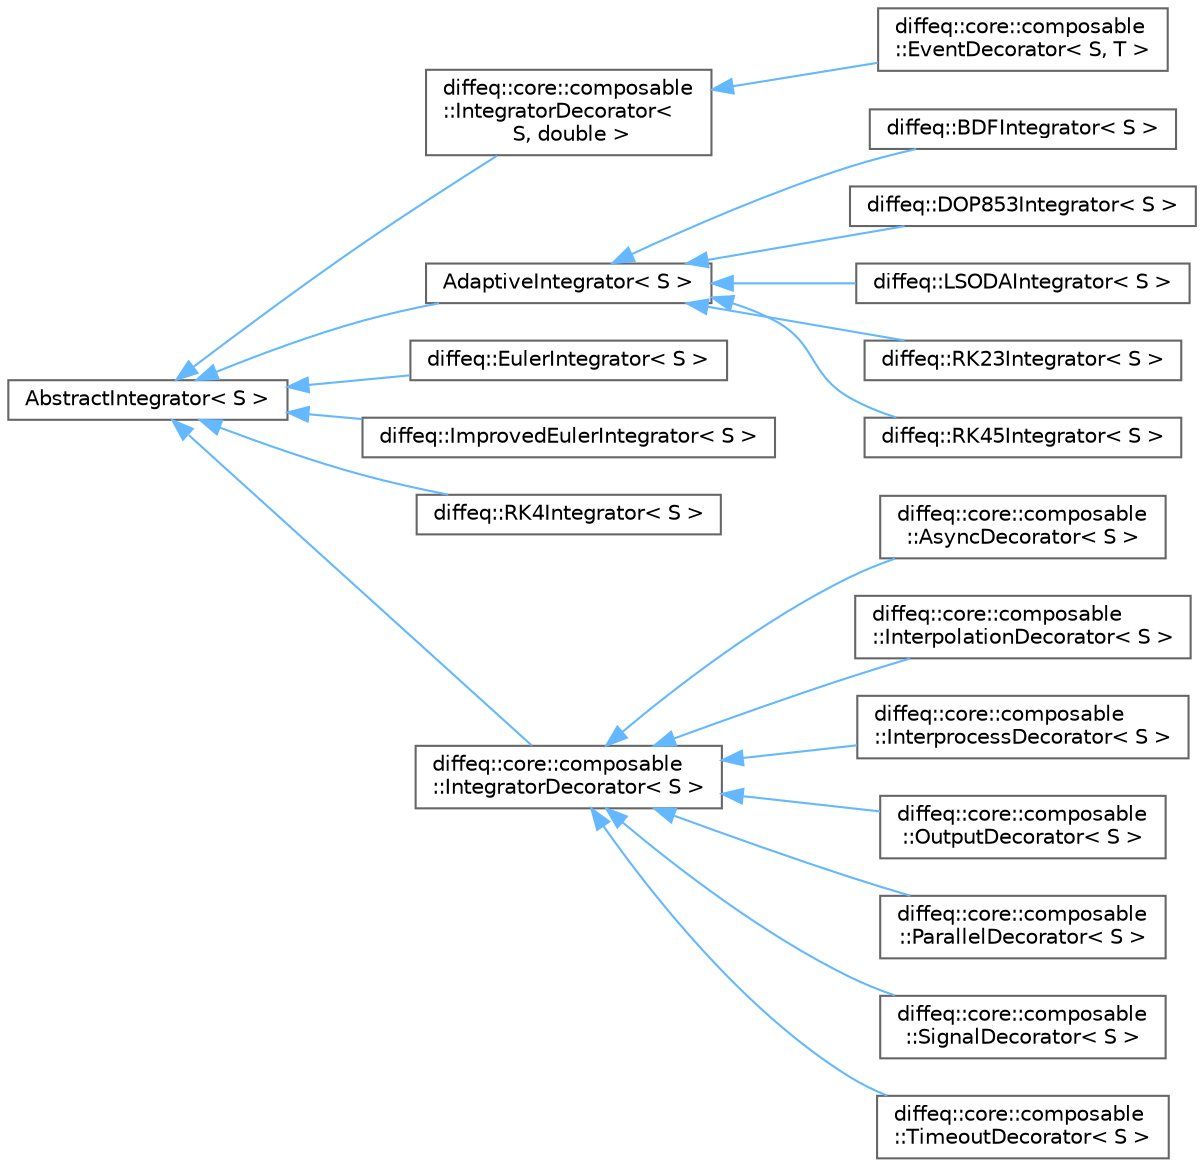 digraph "Graphical Class Hierarchy"
{
 // LATEX_PDF_SIZE
  bgcolor="transparent";
  edge [fontname=Helvetica,fontsize=10,labelfontname=Helvetica,labelfontsize=10];
  node [fontname=Helvetica,fontsize=10,shape=box,height=0.2,width=0.4];
  rankdir="LR";
  Node0 [id="Node000000",label="AbstractIntegrator\< S \>",height=0.2,width=0.4,color="grey40", fillcolor="white", style="filled",URL="$class_abstract_integrator.html",tooltip=" "];
  Node0 -> Node1 [id="edge1_Node000000_Node000001",dir="back",color="steelblue1",style="solid",tooltip=" "];
  Node1 [id="Node000001",label="diffeq::core::composable\l::IntegratorDecorator\<\l S, double \>",height=0.2,width=0.4,color="grey40", fillcolor="white", style="filled",URL="$classdiffeq_1_1core_1_1composable_1_1_integrator_decorator.html",tooltip=" "];
  Node1 -> Node2 [id="edge2_Node000001_Node000002",dir="back",color="steelblue1",style="solid",tooltip=" "];
  Node2 [id="Node000002",label="diffeq::core::composable\l::EventDecorator\< S, T \>",height=0.2,width=0.4,color="grey40", fillcolor="white", style="filled",URL="$classdiffeq_1_1core_1_1composable_1_1_event_decorator.html",tooltip="Event decorator - adds event-driven feedback capabilities to any integrator."];
  Node0 -> Node3 [id="edge3_Node000000_Node000003",dir="back",color="steelblue1",style="solid",tooltip=" "];
  Node3 [id="Node000003",label="AdaptiveIntegrator\< S \>",height=0.2,width=0.4,color="grey40", fillcolor="white", style="filled",URL="$class_adaptive_integrator.html",tooltip=" "];
  Node3 -> Node4 [id="edge4_Node000003_Node000004",dir="back",color="steelblue1",style="solid",tooltip=" "];
  Node4 [id="Node000004",label="diffeq::BDFIntegrator\< S \>",height=0.2,width=0.4,color="grey40", fillcolor="white", style="filled",URL="$classdiffeq_1_1_b_d_f_integrator.html",tooltip="BDF (Backward Differentiation Formula) integrator."];
  Node3 -> Node5 [id="edge5_Node000003_Node000005",dir="back",color="steelblue1",style="solid",tooltip=" "];
  Node5 [id="Node000005",label="diffeq::DOP853Integrator\< S \>",height=0.2,width=0.4,color="grey40", fillcolor="white", style="filled",URL="$classdiffeq_1_1_d_o_p853_integrator.html",tooltip="DOP853 (Dormand-Prince 8(5,3)) adaptive integrator."];
  Node3 -> Node6 [id="edge6_Node000003_Node000006",dir="back",color="steelblue1",style="solid",tooltip=" "];
  Node6 [id="Node000006",label="diffeq::LSODAIntegrator\< S \>",height=0.2,width=0.4,color="grey40", fillcolor="white", style="filled",URL="$classdiffeq_1_1_l_s_o_d_a_integrator.html",tooltip="LSODA integrator - automatically switches between stiff and non-stiff methods."];
  Node3 -> Node7 [id="edge7_Node000003_Node000007",dir="back",color="steelblue1",style="solid",tooltip=" "];
  Node7 [id="Node000007",label="diffeq::RK23Integrator\< S \>",height=0.2,width=0.4,color="grey40", fillcolor="white", style="filled",URL="$classdiffeq_1_1_r_k23_integrator.html",tooltip="RK23 (Bogacki-Shampine) adaptive integrator."];
  Node3 -> Node8 [id="edge8_Node000003_Node000008",dir="back",color="steelblue1",style="solid",tooltip=" "];
  Node8 [id="Node000008",label="diffeq::RK45Integrator\< S \>",height=0.2,width=0.4,color="grey40", fillcolor="white", style="filled",URL="$classdiffeq_1_1_r_k45_integrator.html",tooltip="RK45 (Runge-Kutta-Fehlberg 4(5)) adaptive integrator."];
  Node0 -> Node9 [id="edge9_Node000000_Node000009",dir="back",color="steelblue1",style="solid",tooltip=" "];
  Node9 [id="Node000009",label="diffeq::EulerIntegrator\< S \>",height=0.2,width=0.4,color="grey40", fillcolor="white", style="filled",URL="$classdiffeq_1_1_euler_integrator.html",tooltip="Forward Euler integrator."];
  Node0 -> Node10 [id="edge10_Node000000_Node000010",dir="back",color="steelblue1",style="solid",tooltip=" "];
  Node10 [id="Node000010",label="diffeq::ImprovedEulerIntegrator\< S \>",height=0.2,width=0.4,color="grey40", fillcolor="white", style="filled",URL="$classdiffeq_1_1_improved_euler_integrator.html",tooltip="Improved Euler (Heun's method) integrator."];
  Node0 -> Node11 [id="edge11_Node000000_Node000011",dir="back",color="steelblue1",style="solid",tooltip=" "];
  Node11 [id="Node000011",label="diffeq::RK4Integrator\< S \>",height=0.2,width=0.4,color="grey40", fillcolor="white", style="filled",URL="$classdiffeq_1_1_r_k4_integrator.html",tooltip="Classical 4th-order Runge-Kutta integrator."];
  Node0 -> Node12 [id="edge12_Node000000_Node000012",dir="back",color="steelblue1",style="solid",tooltip=" "];
  Node12 [id="Node000012",label="diffeq::core::composable\l::IntegratorDecorator\< S \>",height=0.2,width=0.4,color="grey40", fillcolor="white", style="filled",URL="$classdiffeq_1_1core_1_1composable_1_1_integrator_decorator.html",tooltip="Base decorator interface for integrator enhancements."];
  Node12 -> Node13 [id="edge13_Node000012_Node000013",dir="back",color="steelblue1",style="solid",tooltip=" "];
  Node13 [id="Node000013",label="diffeq::core::composable\l::AsyncDecorator\< S \>",height=0.2,width=0.4,color="grey40", fillcolor="white", style="filled",URL="$classdiffeq_1_1core_1_1composable_1_1_async_decorator.html",tooltip="Async execution decorator - adds async capabilities to any integrator."];
  Node12 -> Node14 [id="edge14_Node000012_Node000014",dir="back",color="steelblue1",style="solid",tooltip=" "];
  Node14 [id="Node000014",label="diffeq::core::composable\l::InterpolationDecorator\< S \>",height=0.2,width=0.4,color="grey40", fillcolor="white", style="filled",URL="$classdiffeq_1_1core_1_1composable_1_1_interpolation_decorator.html",tooltip="Interpolation decorator - adds dense output capabilities to any integrator."];
  Node12 -> Node15 [id="edge15_Node000012_Node000015",dir="back",color="steelblue1",style="solid",tooltip=" "];
  Node15 [id="Node000015",label="diffeq::core::composable\l::InterprocessDecorator\< S \>",height=0.2,width=0.4,color="grey40", fillcolor="white", style="filled",URL="$classdiffeq_1_1core_1_1composable_1_1_interprocess_decorator.html",tooltip="Interprocess communication decorator."];
  Node12 -> Node16 [id="edge16_Node000012_Node000016",dir="back",color="steelblue1",style="solid",tooltip=" "];
  Node16 [id="Node000016",label="diffeq::core::composable\l::OutputDecorator\< S \>",height=0.2,width=0.4,color="grey40", fillcolor="white", style="filled",URL="$classdiffeq_1_1core_1_1composable_1_1_output_decorator.html",tooltip="Output decorator - adds configurable output to any integrator."];
  Node12 -> Node17 [id="edge17_Node000012_Node000017",dir="back",color="steelblue1",style="solid",tooltip=" "];
  Node17 [id="Node000017",label="diffeq::core::composable\l::ParallelDecorator\< S \>",height=0.2,width=0.4,color="grey40", fillcolor="white", style="filled",URL="$classdiffeq_1_1core_1_1composable_1_1_parallel_decorator.html",tooltip="Parallel execution decorator - adds batch processing to any integrator."];
  Node12 -> Node18 [id="edge18_Node000012_Node000018",dir="back",color="steelblue1",style="solid",tooltip=" "];
  Node18 [id="Node000018",label="diffeq::core::composable\l::SignalDecorator\< S \>",height=0.2,width=0.4,color="grey40", fillcolor="white", style="filled",URL="$classdiffeq_1_1core_1_1composable_1_1_signal_decorator.html",tooltip="Signal decorator - adds signal processing to any integrator."];
  Node12 -> Node19 [id="edge19_Node000012_Node000019",dir="back",color="steelblue1",style="solid",tooltip=" "];
  Node19 [id="Node000019",label="diffeq::core::composable\l::TimeoutDecorator\< S \>",height=0.2,width=0.4,color="grey40", fillcolor="white", style="filled",URL="$classdiffeq_1_1core_1_1composable_1_1_timeout_decorator.html",tooltip="Timeout decorator - adds timeout protection to any integrator."];
}
